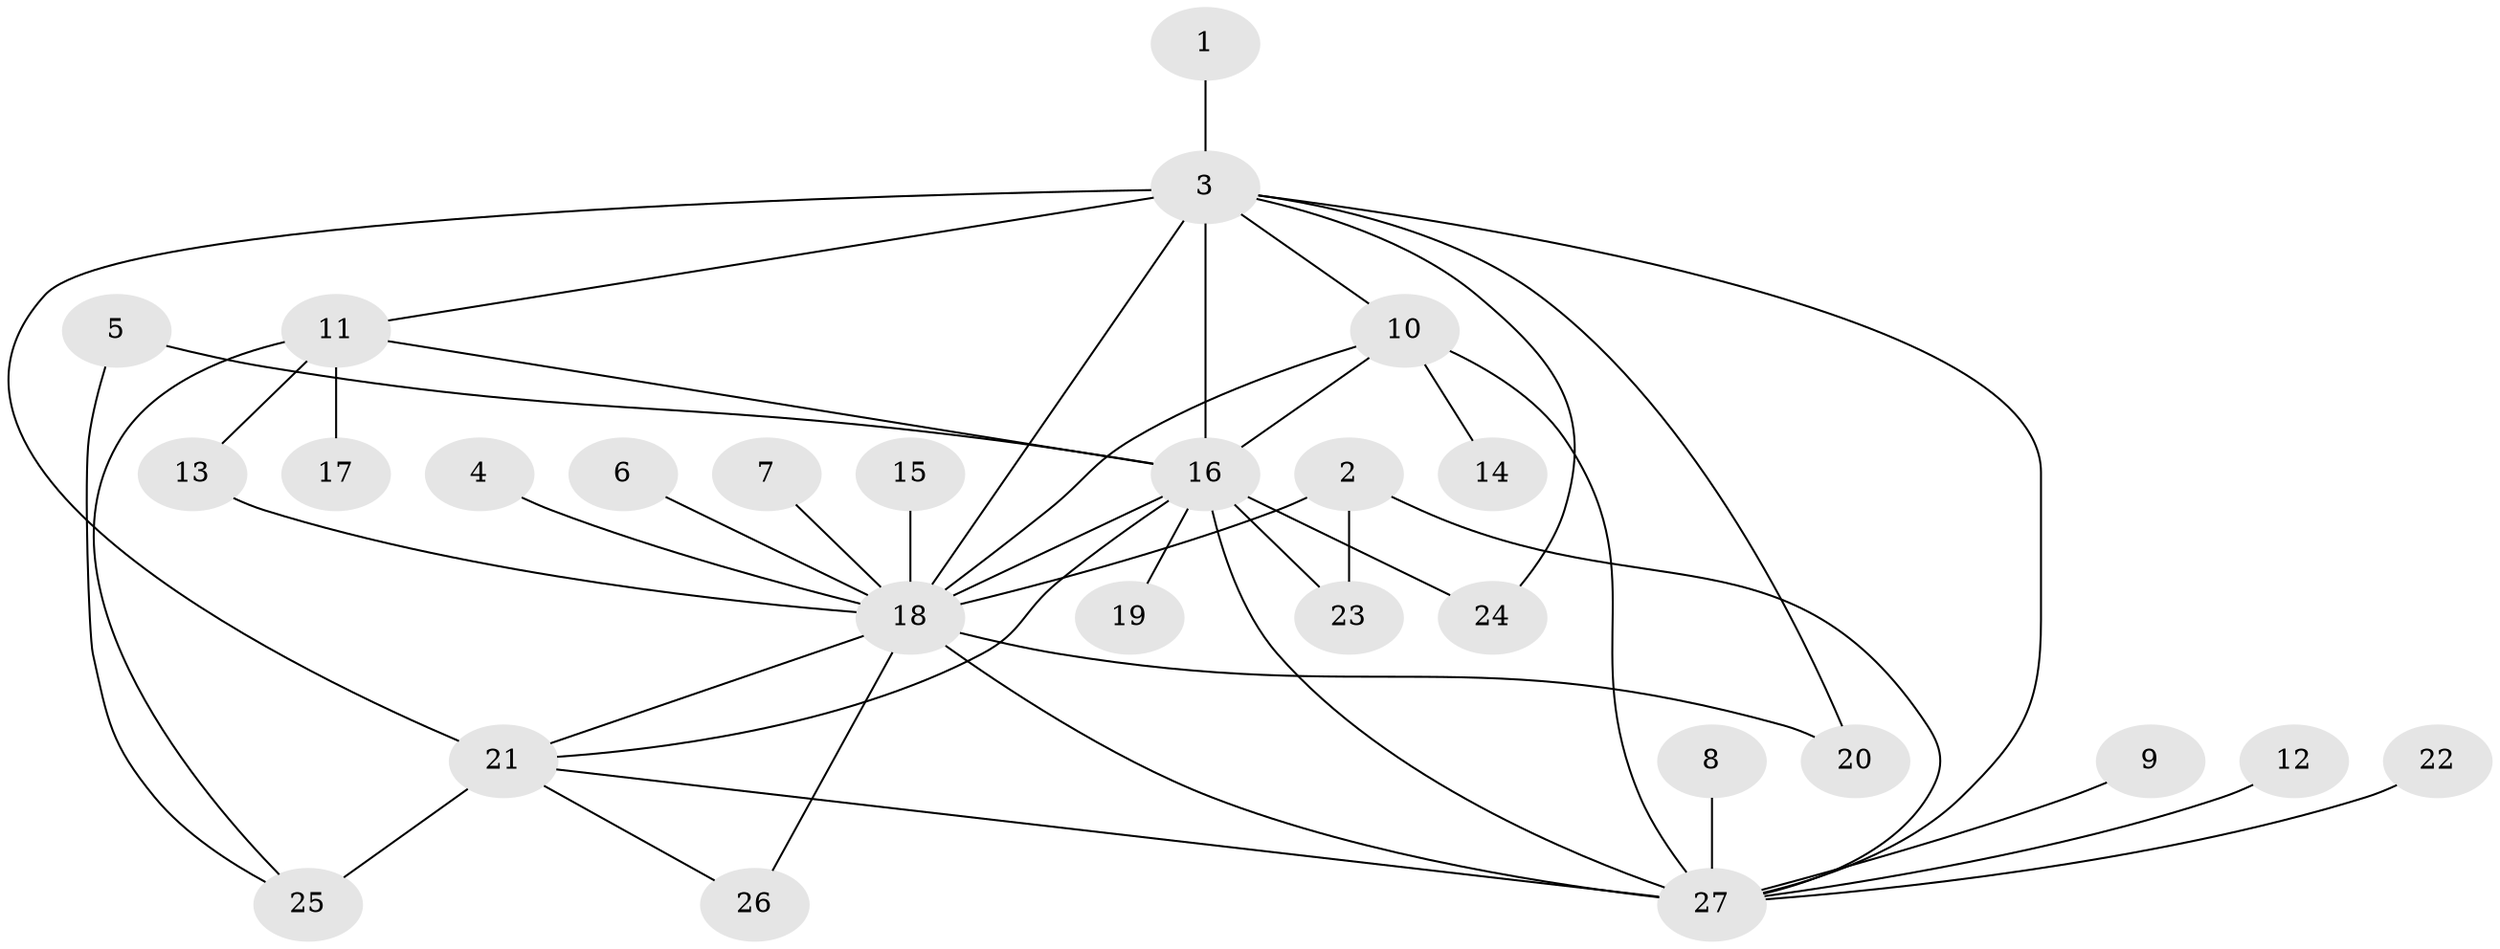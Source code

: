 // original degree distribution, {8: 0.018867924528301886, 11: 0.018867924528301886, 6: 0.03773584905660377, 1: 0.41509433962264153, 13: 0.018867924528301886, 7: 0.03773584905660377, 3: 0.16981132075471697, 2: 0.16981132075471697, 5: 0.018867924528301886, 4: 0.05660377358490566, 9: 0.03773584905660377}
// Generated by graph-tools (version 1.1) at 2025/49/03/09/25 03:49:52]
// undirected, 27 vertices, 44 edges
graph export_dot {
graph [start="1"]
  node [color=gray90,style=filled];
  1;
  2;
  3;
  4;
  5;
  6;
  7;
  8;
  9;
  10;
  11;
  12;
  13;
  14;
  15;
  16;
  17;
  18;
  19;
  20;
  21;
  22;
  23;
  24;
  25;
  26;
  27;
  1 -- 3 [weight=1.0];
  2 -- 18 [weight=1.0];
  2 -- 23 [weight=1.0];
  2 -- 27 [weight=1.0];
  3 -- 10 [weight=1.0];
  3 -- 11 [weight=1.0];
  3 -- 16 [weight=2.0];
  3 -- 18 [weight=1.0];
  3 -- 20 [weight=1.0];
  3 -- 21 [weight=2.0];
  3 -- 24 [weight=1.0];
  3 -- 27 [weight=1.0];
  4 -- 18 [weight=1.0];
  5 -- 16 [weight=1.0];
  5 -- 25 [weight=1.0];
  6 -- 18 [weight=1.0];
  7 -- 18 [weight=1.0];
  8 -- 27 [weight=1.0];
  9 -- 27 [weight=1.0];
  10 -- 14 [weight=1.0];
  10 -- 16 [weight=1.0];
  10 -- 18 [weight=1.0];
  10 -- 27 [weight=2.0];
  11 -- 13 [weight=1.0];
  11 -- 16 [weight=1.0];
  11 -- 17 [weight=1.0];
  11 -- 25 [weight=1.0];
  12 -- 27 [weight=1.0];
  13 -- 18 [weight=1.0];
  15 -- 18 [weight=1.0];
  16 -- 18 [weight=1.0];
  16 -- 19 [weight=1.0];
  16 -- 21 [weight=1.0];
  16 -- 23 [weight=1.0];
  16 -- 24 [weight=1.0];
  16 -- 27 [weight=1.0];
  18 -- 20 [weight=1.0];
  18 -- 21 [weight=1.0];
  18 -- 26 [weight=1.0];
  18 -- 27 [weight=1.0];
  21 -- 25 [weight=2.0];
  21 -- 26 [weight=1.0];
  21 -- 27 [weight=1.0];
  22 -- 27 [weight=1.0];
}
